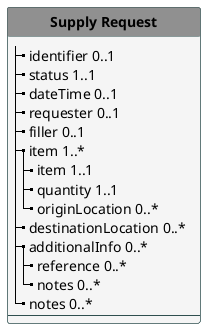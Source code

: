 @startuml
'skinparam linetype polyline
'skinparam linetype ortho
hide circle
hide stereotype

'!pragma layout smetana

skinparam class<<MD>> {
 BorderColor DarkSlateGray
 BackgroundColor WhiteSmoke
 HeaderBackgroundColor #909090
}

skinparam class<<TM>> {
 BorderColor #505090
 BackgroundColor APPLICATION
 HeaderBackgroundColor SkyBlue
}


    class "**Supply Request**"<<MD>> {
        |_ identifier 0..1
        |_ status 1..1
        |_ dateTime 0..1
        |_ requester 0..1
        |_ filler 0..1
        |_ item 1..*
          |_ item 1..1
          |_ quantity 1..1
          |_ originLocation 0..*
        |_ destinationLocation 0..*    
        |_ additionalInfo 0..*  
          |_ reference 0..*  
          |_ notes 0..*  
        |_ notes 0..* 
        --
    }



@enduml